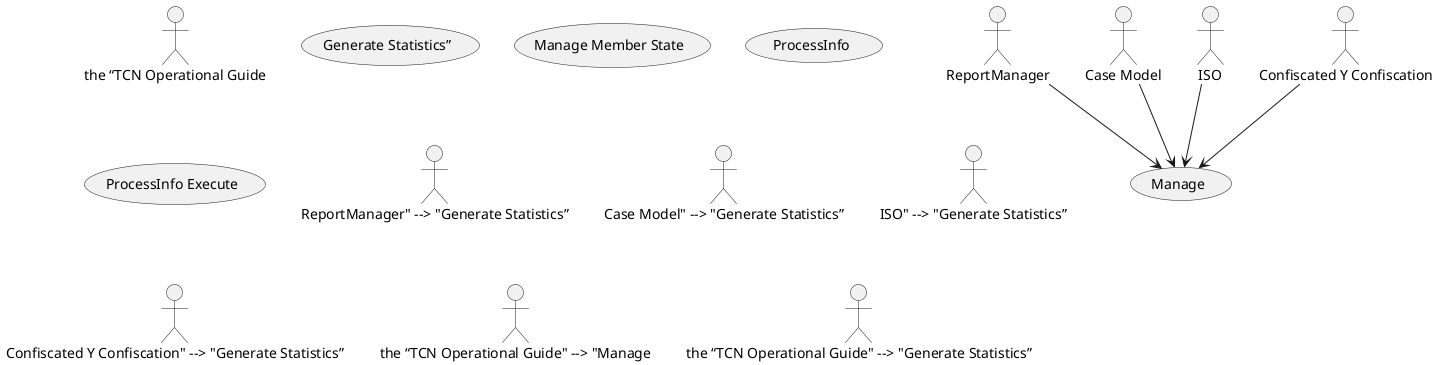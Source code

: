 @startuml
actor "ReportManager"
actor "Case Model"
actor "ISO"
actor "Confiscated Y Confiscation"
actor "the “TCN Operational Guide"
usecase "Manage"
usecase "Generate Statistics”"
usecase "Manage Member State"
usecase "ProcessInfo"
usecase "ProcessInfo Execute"
"ReportManager" --> "Manage"
"ReportManager" --> "Generate Statistics”"
"Case Model" --> "Manage"
"Case Model" --> "Generate Statistics”"
"ISO" --> "Manage"
"ISO" --> "Generate Statistics”"
"Confiscated Y Confiscation" --> "Manage"
"Confiscated Y Confiscation" --> "Generate Statistics”"
"the “TCN Operational Guide" --> "Manage"
"the “TCN Operational Guide" --> "Generate Statistics”"
@enduml